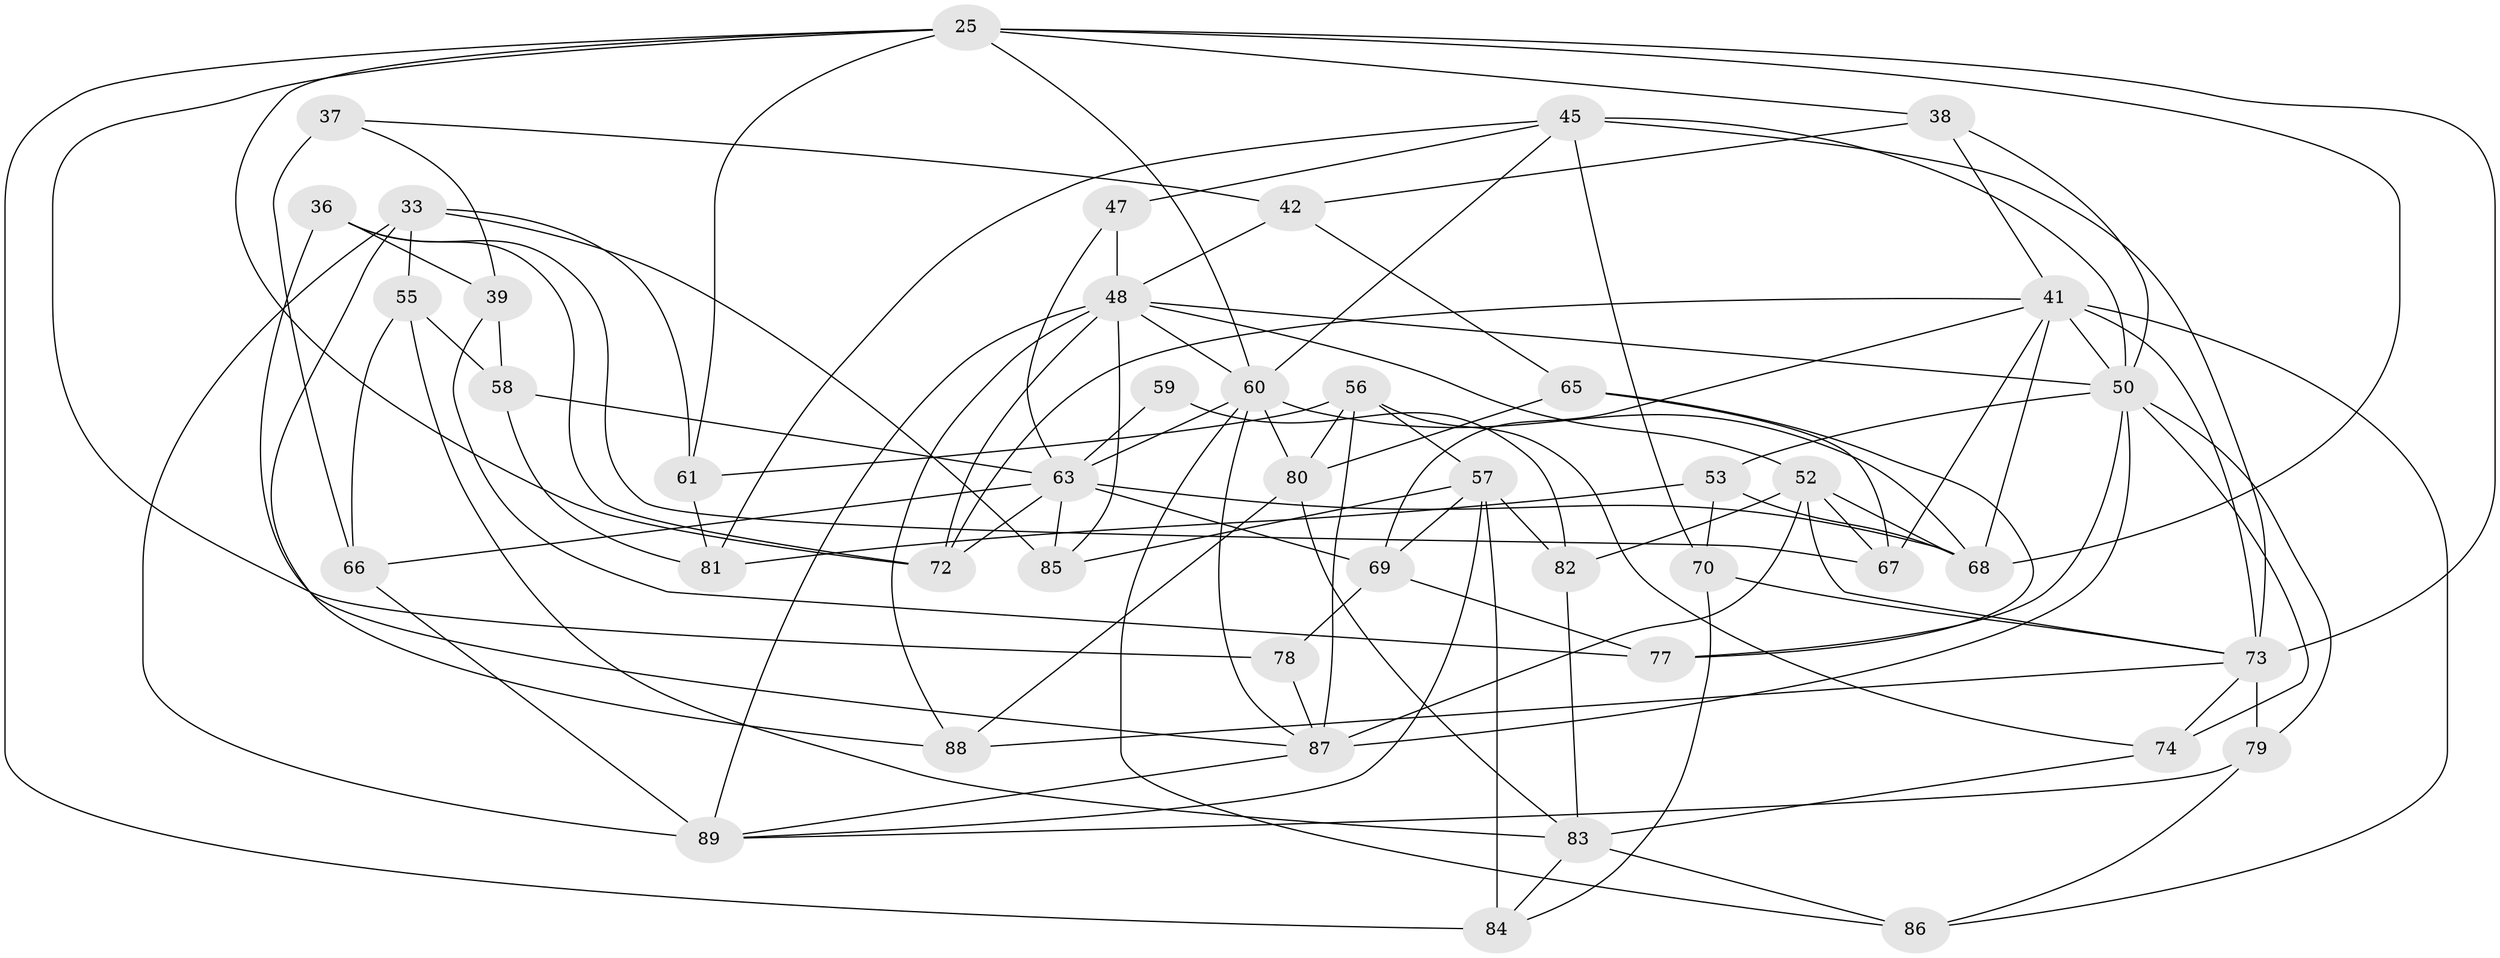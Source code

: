 // original degree distribution, {4: 1.0}
// Generated by graph-tools (version 1.1) at 2025/04/03/04/25 22:04:02]
// undirected, 44 vertices, 111 edges
graph export_dot {
graph [start="1"]
  node [color=gray90,style=filled];
  25 [super="+4+7+15"];
  33 [super="+28"];
  36;
  37;
  38;
  39;
  41 [super="+16+20+19"];
  42;
  45 [super="+30"];
  47;
  48 [super="+1+12+23"];
  50 [super="+26+40"];
  52 [super="+35"];
  53 [super="+44"];
  55;
  56 [super="+5"];
  57 [super="+6+54"];
  58;
  59;
  60 [super="+46"];
  61;
  63 [super="+62+34"];
  65;
  66 [super="+29"];
  67;
  68 [super="+21"];
  69 [super="+64"];
  70;
  72 [super="+71"];
  73 [super="+10+22+49"];
  74;
  77;
  78;
  79;
  80 [super="+76"];
  81;
  82 [super="+17"];
  83 [super="+27"];
  84 [super="+31"];
  85;
  86;
  87 [super="+75"];
  88;
  89 [super="+3+43"];
  25 -- 61;
  25 -- 78;
  25 -- 84 [weight=2];
  25 -- 38;
  25 -- 73 [weight=2];
  25 -- 72;
  25 -- 68;
  25 -- 60;
  33 -- 89 [weight=2];
  33 -- 55;
  33 -- 85;
  33 -- 88;
  33 -- 61;
  36 -- 72;
  36 -- 39;
  36 -- 67;
  36 -- 87;
  37 -- 42;
  37 -- 39;
  37 -- 66 [weight=2];
  38 -- 42;
  38 -- 41;
  38 -- 50;
  39 -- 77;
  39 -- 58;
  41 -- 67;
  41 -- 50;
  41 -- 73 [weight=2];
  41 -- 68;
  41 -- 86;
  41 -- 72 [weight=2];
  41 -- 69;
  42 -- 65;
  42 -- 48;
  45 -- 70;
  45 -- 81;
  45 -- 50 [weight=2];
  45 -- 73;
  45 -- 47 [weight=2];
  45 -- 60;
  47 -- 48;
  47 -- 63;
  48 -- 89 [weight=2];
  48 -- 72;
  48 -- 88;
  48 -- 85;
  48 -- 52;
  48 -- 50;
  48 -- 60;
  50 -- 53 [weight=3];
  50 -- 77;
  50 -- 87;
  50 -- 74;
  50 -- 79;
  52 -- 82 [weight=2];
  52 -- 87 [weight=2];
  52 -- 67;
  52 -- 73;
  52 -- 68;
  53 -- 81;
  53 -- 70;
  53 -- 68;
  55 -- 58;
  55 -- 66;
  55 -- 83;
  56 -- 80 [weight=2];
  56 -- 74;
  56 -- 57;
  56 -- 61;
  56 -- 87;
  57 -- 89 [weight=2];
  57 -- 82;
  57 -- 84 [weight=2];
  57 -- 85;
  57 -- 69;
  58 -- 81;
  58 -- 63;
  59 -- 82 [weight=2];
  59 -- 63 [weight=2];
  60 -- 86;
  60 -- 68;
  60 -- 87;
  60 -- 80;
  60 -- 63;
  61 -- 81;
  63 -- 85;
  63 -- 66;
  63 -- 69 [weight=3];
  63 -- 72;
  63 -- 68;
  65 -- 77;
  65 -- 67;
  65 -- 80;
  66 -- 89 [weight=2];
  69 -- 78 [weight=2];
  69 -- 77;
  70 -- 84;
  70 -- 73;
  73 -- 74;
  73 -- 79;
  73 -- 88;
  74 -- 83;
  78 -- 87;
  79 -- 86;
  79 -- 89;
  80 -- 88;
  80 -- 83;
  82 -- 83;
  83 -- 84;
  83 -- 86;
  87 -- 89;
}
